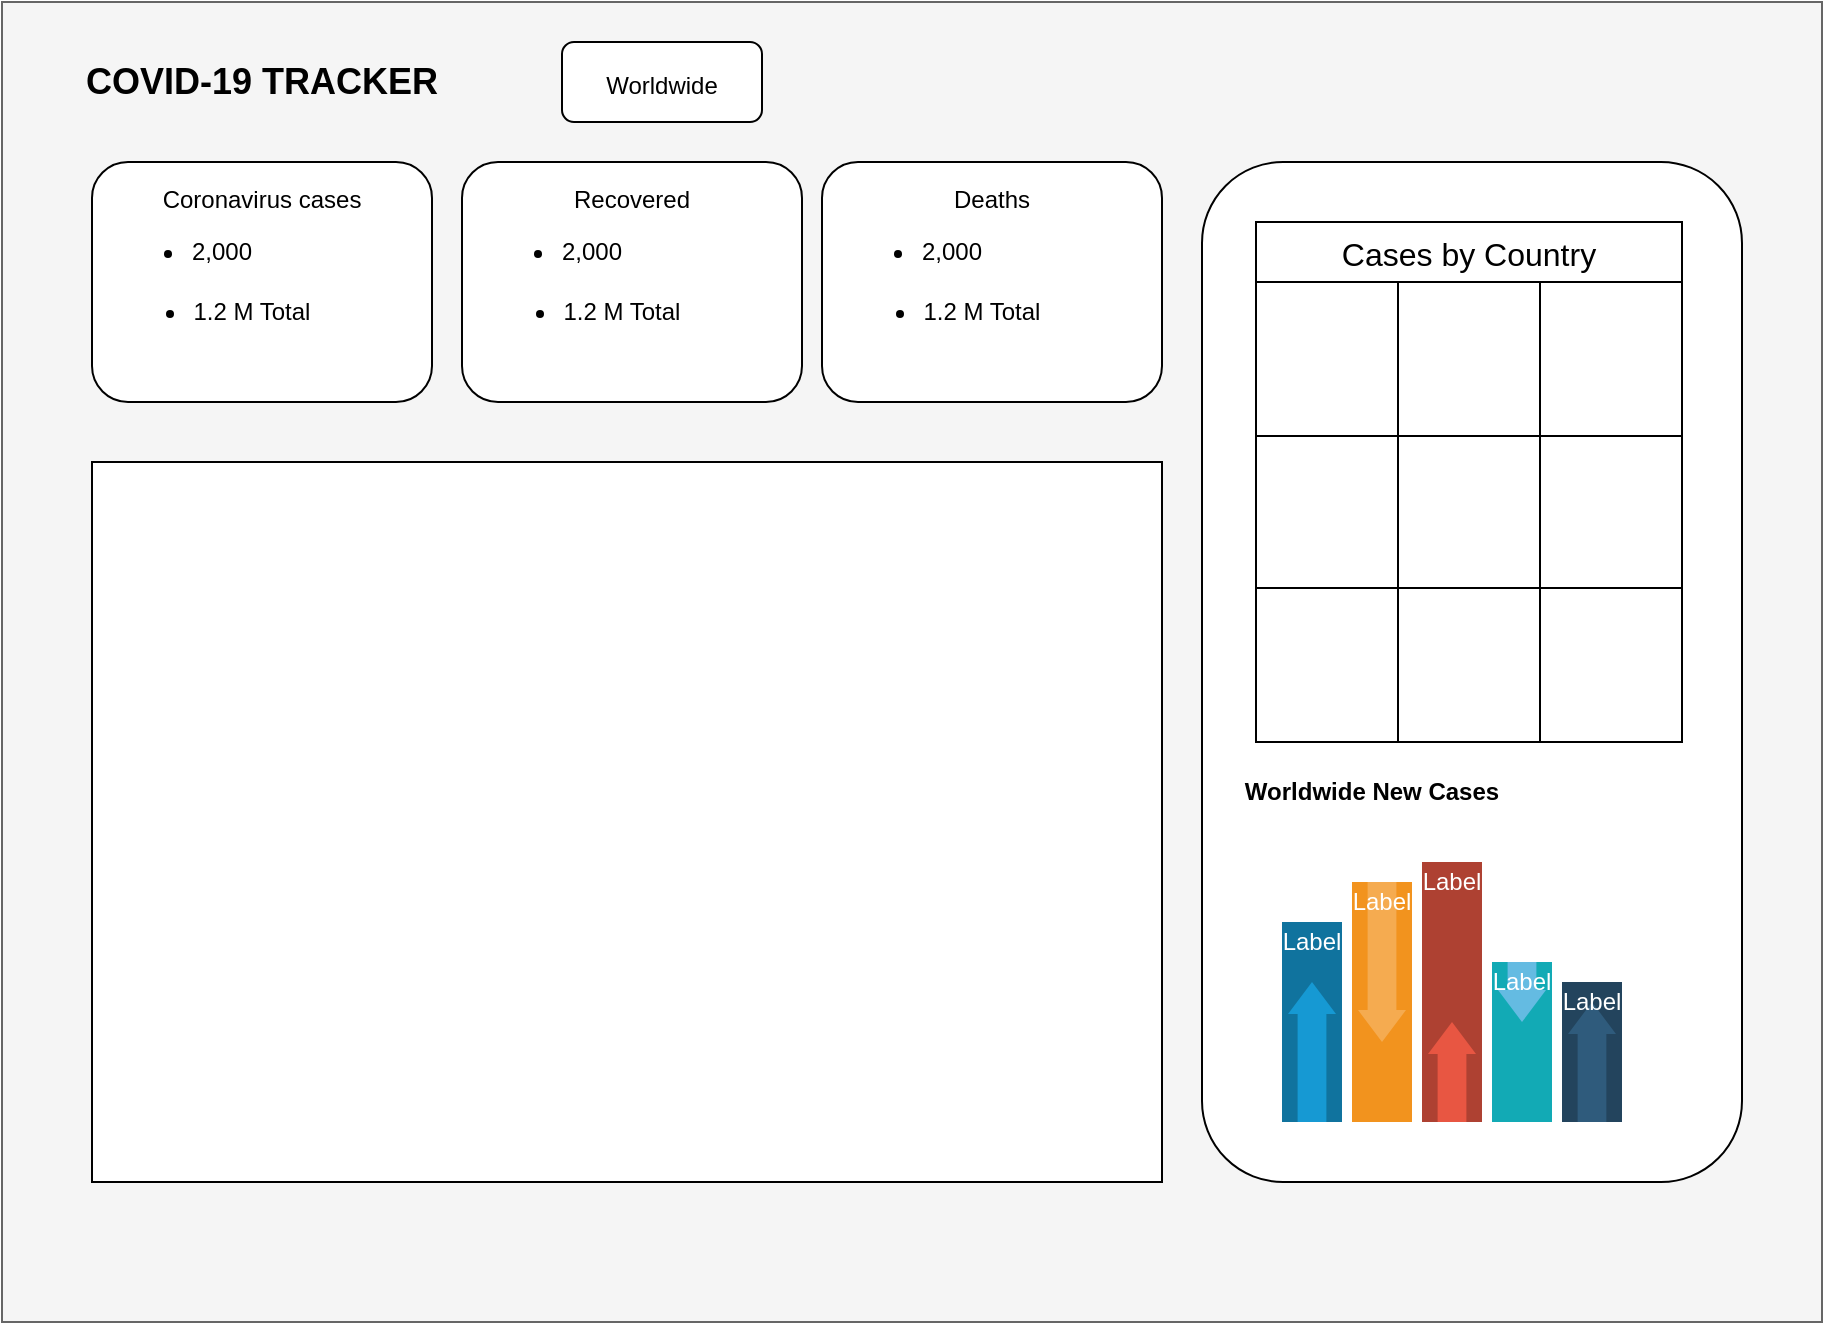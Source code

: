 <mxfile version="20.8.10" type="device"><diagram name="Page-1" id="E6TVi1MpTUYWcnjZKbfw"><mxGraphModel dx="1434" dy="793" grid="1" gridSize="10" guides="1" tooltips="1" connect="1" arrows="1" fold="1" page="1" pageScale="1" pageWidth="850" pageHeight="1100" math="0" shadow="0"><root><mxCell id="0"/><mxCell id="1" parent="0"/><mxCell id="TpsXFYVijbuShpe-Piix-1" value="" style="rounded=0;whiteSpace=wrap;html=1;fillColor=#f5f5f5;fontColor=#333333;strokeColor=#666666;" vertex="1" parent="1"><mxGeometry x="110" y="90" width="910" height="660" as="geometry"/></mxCell><mxCell id="TpsXFYVijbuShpe-Piix-2" value="&lt;font style=&quot;font-size: 18px;&quot;&gt;&lt;b&gt;COVID-19 TRACKER&lt;/b&gt;&lt;/font&gt;" style="rounded=1;whiteSpace=wrap;html=1;fillColor=none;strokeColor=none;" vertex="1" parent="1"><mxGeometry x="120" y="110" width="240" height="40" as="geometry"/></mxCell><mxCell id="TpsXFYVijbuShpe-Piix-3" value="&lt;font style=&quot;font-size: 12px;&quot;&gt;Worldwide&lt;/font&gt;" style="rounded=1;whiteSpace=wrap;html=1;fontSize=18;" vertex="1" parent="1"><mxGeometry x="390" y="110" width="100" height="40" as="geometry"/></mxCell><mxCell id="TpsXFYVijbuShpe-Piix-4" value="&lt;div&gt;&lt;font style=&quot;font-size: 12px;&quot;&gt;Coronavirus cases&lt;/font&gt;&lt;/div&gt;&lt;div&gt;&lt;font style=&quot;font-size: 12px;&quot;&gt;&lt;br&gt;&lt;/font&gt;&lt;/div&gt;&lt;div&gt;&lt;font style=&quot;font-size: 12px;&quot;&gt;&lt;br&gt;&lt;/font&gt;&lt;/div&gt;&lt;div&gt;&lt;font style=&quot;font-size: 12px;&quot;&gt;&lt;br&gt;&lt;/font&gt;&lt;/div&gt;&lt;div&gt;&lt;font style=&quot;font-size: 12px;&quot;&gt;&lt;br&gt;&lt;/font&gt;&lt;/div&gt;" style="rounded=1;whiteSpace=wrap;html=1;fontSize=18;" vertex="1" parent="1"><mxGeometry x="155" y="170" width="170" height="120" as="geometry"/></mxCell><mxCell id="TpsXFYVijbuShpe-Piix-5" value="&lt;ul&gt;&lt;li&gt;2,000&lt;/li&gt;&lt;/ul&gt;" style="text;html=1;strokeColor=none;fillColor=none;align=center;verticalAlign=middle;whiteSpace=wrap;rounded=0;fontSize=12;" vertex="1" parent="1"><mxGeometry x="170" y="200" width="60" height="30" as="geometry"/></mxCell><mxCell id="TpsXFYVijbuShpe-Piix-6" value="&lt;ul&gt;&lt;li&gt;1.2 M Total&lt;br&gt;&lt;/li&gt;&lt;/ul&gt;" style="text;html=1;strokeColor=none;fillColor=none;align=center;verticalAlign=middle;whiteSpace=wrap;rounded=0;fontSize=12;" vertex="1" parent="1"><mxGeometry x="160" y="230" width="110" height="30" as="geometry"/></mxCell><mxCell id="TpsXFYVijbuShpe-Piix-7" value="&lt;div&gt;&lt;font style=&quot;font-size: 12px;&quot;&gt;Recovered &lt;/font&gt;&lt;/div&gt;&lt;div&gt;&lt;font style=&quot;font-size: 12px;&quot;&gt;&lt;br&gt;&lt;/font&gt;&lt;/div&gt;&lt;div&gt;&lt;font style=&quot;font-size: 12px;&quot;&gt;&lt;br&gt;&lt;/font&gt;&lt;/div&gt;&lt;div&gt;&lt;font style=&quot;font-size: 12px;&quot;&gt;&lt;br&gt;&lt;/font&gt;&lt;/div&gt;&lt;div&gt;&lt;font style=&quot;font-size: 12px;&quot;&gt;&lt;br&gt;&lt;/font&gt;&lt;/div&gt;" style="rounded=1;whiteSpace=wrap;html=1;fontSize=18;" vertex="1" parent="1"><mxGeometry x="340" y="170" width="170" height="120" as="geometry"/></mxCell><mxCell id="TpsXFYVijbuShpe-Piix-8" value="&lt;ul&gt;&lt;li&gt;2,000&lt;/li&gt;&lt;/ul&gt;" style="text;html=1;strokeColor=none;fillColor=none;align=center;verticalAlign=middle;whiteSpace=wrap;rounded=0;fontSize=12;" vertex="1" parent="1"><mxGeometry x="355" y="200" width="60" height="30" as="geometry"/></mxCell><mxCell id="TpsXFYVijbuShpe-Piix-9" value="&lt;ul&gt;&lt;li&gt;1.2 M Total&lt;br&gt;&lt;/li&gt;&lt;/ul&gt;" style="text;html=1;strokeColor=none;fillColor=none;align=center;verticalAlign=middle;whiteSpace=wrap;rounded=0;fontSize=12;" vertex="1" parent="1"><mxGeometry x="345" y="230" width="110" height="30" as="geometry"/></mxCell><mxCell id="TpsXFYVijbuShpe-Piix-10" value="&lt;div&gt;&lt;font style=&quot;font-size: 12px;&quot;&gt;Deaths&lt;/font&gt;&lt;/div&gt;&lt;div&gt;&lt;font style=&quot;font-size: 12px;&quot;&gt;&lt;br&gt;&lt;/font&gt;&lt;/div&gt;&lt;div&gt;&lt;font style=&quot;font-size: 12px;&quot;&gt;&lt;br&gt;&lt;/font&gt;&lt;/div&gt;&lt;div&gt;&lt;font style=&quot;font-size: 12px;&quot;&gt;&lt;br&gt;&lt;/font&gt;&lt;/div&gt;&lt;div&gt;&lt;font style=&quot;font-size: 12px;&quot;&gt;&lt;br&gt;&lt;/font&gt;&lt;/div&gt;" style="rounded=1;whiteSpace=wrap;html=1;fontSize=18;" vertex="1" parent="1"><mxGeometry x="520" y="170" width="170" height="120" as="geometry"/></mxCell><mxCell id="TpsXFYVijbuShpe-Piix-11" value="&lt;ul&gt;&lt;li&gt;2,000&lt;/li&gt;&lt;/ul&gt;" style="text;html=1;strokeColor=none;fillColor=none;align=center;verticalAlign=middle;whiteSpace=wrap;rounded=0;fontSize=12;" vertex="1" parent="1"><mxGeometry x="535" y="200" width="60" height="30" as="geometry"/></mxCell><mxCell id="TpsXFYVijbuShpe-Piix-12" value="&lt;ul&gt;&lt;li&gt;1.2 M Total&lt;br&gt;&lt;/li&gt;&lt;/ul&gt;" style="text;html=1;strokeColor=none;fillColor=none;align=center;verticalAlign=middle;whiteSpace=wrap;rounded=0;fontSize=12;" vertex="1" parent="1"><mxGeometry x="525" y="230" width="110" height="30" as="geometry"/></mxCell><mxCell id="TpsXFYVijbuShpe-Piix-14" value="" style="rounded=0;whiteSpace=wrap;html=1;fontSize=12;" vertex="1" parent="1"><mxGeometry x="155" y="320" width="535" height="360" as="geometry"/></mxCell><mxCell id="TpsXFYVijbuShpe-Piix-15" value="" style="shape=image;html=1;verticalAlign=top;verticalLabelPosition=bottom;labelBackgroundColor=#ffffff;imageAspect=0;aspect=fixed;image=https://cdn1.iconfinder.com/data/icons/icons-for-a-site-1/64/advantage_nearby-128.png;strokeColor=default;fontSize=12;fillColor=none;" vertex="1" parent="1"><mxGeometry x="331.5" y="391.5" width="217" height="217" as="geometry"/></mxCell><mxCell id="TpsXFYVijbuShpe-Piix-16" value="" style="rounded=1;whiteSpace=wrap;html=1;fontSize=12;" vertex="1" parent="1"><mxGeometry x="710" y="170" width="270" height="510" as="geometry"/></mxCell><mxCell id="TpsXFYVijbuShpe-Piix-18" value="Worldwide New Cases" style="text;html=1;strokeColor=none;fillColor=none;align=center;verticalAlign=middle;whiteSpace=wrap;rounded=0;fontSize=12;fontStyle=1" vertex="1" parent="1"><mxGeometry x="730" y="470" width="130" height="30" as="geometry"/></mxCell><mxCell id="TpsXFYVijbuShpe-Piix-19" value="" style="fillColor=#10739E;strokeColor=none;fontSize=12;" vertex="1" parent="1"><mxGeometry x="750" y="550" width="30" height="100" as="geometry"/></mxCell><mxCell id="TpsXFYVijbuShpe-Piix-20" value="" style="shape=mxgraph.arrows2.arrow;dy=0.4;dx=16;notch=0;direction=north;fillColor=#1699D3;strokeColor=none;fontSize=12;" vertex="1" parent="TpsXFYVijbuShpe-Piix-19"><mxGeometry x="3" y="30" width="24" height="70" as="geometry"/></mxCell><mxCell id="TpsXFYVijbuShpe-Piix-21" value="Label" style="text;html=1;align=center;verticalAlign=middle;whiteSpace=wrap;fontColor=#FFFFFF;fontSize=12;strokeColor=none;fillColor=none;" vertex="1" parent="TpsXFYVijbuShpe-Piix-19"><mxGeometry width="30" height="20" as="geometry"/></mxCell><mxCell id="TpsXFYVijbuShpe-Piix-22" value="" style="fillColor=#F2931E;strokeColor=none;fontSize=12;" vertex="1" parent="1"><mxGeometry x="785" y="530" width="30" height="120" as="geometry"/></mxCell><mxCell id="TpsXFYVijbuShpe-Piix-23" value="" style="shape=mxgraph.arrows2.arrow;dy=0.4;dx=16;notch=0;direction=south;fillColor=#F5AB50;strokeColor=none;fontSize=12;" vertex="1" parent="TpsXFYVijbuShpe-Piix-22"><mxGeometry x="3" width="24" height="80" as="geometry"/></mxCell><mxCell id="TpsXFYVijbuShpe-Piix-24" value="Label" style="text;html=1;align=center;verticalAlign=middle;whiteSpace=wrap;fontColor=#FFFFFF;fontSize=12;strokeColor=none;fillColor=none;" vertex="1" parent="TpsXFYVijbuShpe-Piix-22"><mxGeometry width="30" height="20" as="geometry"/></mxCell><mxCell id="TpsXFYVijbuShpe-Piix-25" value="" style="fillColor=#AE4132;strokeColor=none;fontSize=12;" vertex="1" parent="1"><mxGeometry x="820" y="520" width="30" height="130" as="geometry"/></mxCell><mxCell id="TpsXFYVijbuShpe-Piix-26" value="" style="shape=mxgraph.arrows2.arrow;dy=0.4;dx=16;notch=0;direction=north;fillColor=#E85642;strokeColor=none;fontSize=12;" vertex="1" parent="TpsXFYVijbuShpe-Piix-25"><mxGeometry x="3" y="80" width="24" height="50" as="geometry"/></mxCell><mxCell id="TpsXFYVijbuShpe-Piix-27" value="Label" style="text;html=1;align=center;verticalAlign=middle;whiteSpace=wrap;fontColor=#FFFFFF;fontSize=12;strokeColor=none;fillColor=none;" vertex="1" parent="TpsXFYVijbuShpe-Piix-25"><mxGeometry width="30" height="20" as="geometry"/></mxCell><mxCell id="TpsXFYVijbuShpe-Piix-28" value="" style="fillColor=#12AAB5;strokeColor=none;fontSize=12;" vertex="1" parent="1"><mxGeometry x="855" y="570" width="30" height="80" as="geometry"/></mxCell><mxCell id="TpsXFYVijbuShpe-Piix-29" value="" style="shape=mxgraph.arrows2.arrow;dy=0.4;dx=16;notch=0;direction=south;fillColor=#64BBE2;strokeColor=none;fontSize=12;" vertex="1" parent="TpsXFYVijbuShpe-Piix-28"><mxGeometry x="3" width="24" height="30" as="geometry"/></mxCell><mxCell id="TpsXFYVijbuShpe-Piix-30" value="Label" style="text;html=1;align=center;verticalAlign=middle;whiteSpace=wrap;fontColor=#FFFFFF;fontSize=12;strokeColor=none;fillColor=none;" vertex="1" parent="TpsXFYVijbuShpe-Piix-28"><mxGeometry width="30" height="20" as="geometry"/></mxCell><mxCell id="TpsXFYVijbuShpe-Piix-31" value="" style="fillColor=#23445D;strokeColor=none;fontSize=12;" vertex="1" parent="1"><mxGeometry x="890" y="580" width="30" height="70" as="geometry"/></mxCell><mxCell id="TpsXFYVijbuShpe-Piix-32" value="" style="shape=mxgraph.arrows2.arrow;dy=0.4;dx=16;notch=0;direction=north;fillColor=#2F5B7C;strokeColor=none;fontSize=12;" vertex="1" parent="TpsXFYVijbuShpe-Piix-31"><mxGeometry x="3" y="10" width="24" height="60" as="geometry"/></mxCell><mxCell id="TpsXFYVijbuShpe-Piix-33" value="Label" style="text;html=1;align=center;verticalAlign=middle;whiteSpace=wrap;fontColor=#FFFFFF;fontSize=12;strokeColor=none;fillColor=none;" vertex="1" parent="TpsXFYVijbuShpe-Piix-31"><mxGeometry width="30" height="20" as="geometry"/></mxCell><mxCell id="TpsXFYVijbuShpe-Piix-34" value="Cases by Country" style="shape=table;startSize=30;container=1;collapsible=0;childLayout=tableLayout;strokeColor=default;fontSize=16;fillColor=none;" vertex="1" parent="1"><mxGeometry x="737" y="200" width="213" height="260" as="geometry"/></mxCell><mxCell id="TpsXFYVijbuShpe-Piix-35" value="" style="shape=tableRow;horizontal=0;startSize=0;swimlaneHead=0;swimlaneBody=0;strokeColor=inherit;top=0;left=0;bottom=0;right=0;collapsible=0;dropTarget=0;fillColor=none;points=[[0,0.5],[1,0.5]];portConstraint=eastwest;fontSize=16;" vertex="1" parent="TpsXFYVijbuShpe-Piix-34"><mxGeometry y="30" width="213" height="77" as="geometry"/></mxCell><mxCell id="TpsXFYVijbuShpe-Piix-36" value="" style="shape=partialRectangle;html=1;whiteSpace=wrap;connectable=0;strokeColor=inherit;overflow=hidden;fillColor=none;top=0;left=0;bottom=0;right=0;pointerEvents=1;fontSize=16;" vertex="1" parent="TpsXFYVijbuShpe-Piix-35"><mxGeometry width="71" height="77" as="geometry"><mxRectangle width="71" height="77" as="alternateBounds"/></mxGeometry></mxCell><mxCell id="TpsXFYVijbuShpe-Piix-37" value="" style="shape=partialRectangle;html=1;whiteSpace=wrap;connectable=0;strokeColor=inherit;overflow=hidden;fillColor=none;top=0;left=0;bottom=0;right=0;pointerEvents=1;fontSize=16;" vertex="1" parent="TpsXFYVijbuShpe-Piix-35"><mxGeometry x="71" width="71" height="77" as="geometry"><mxRectangle width="71" height="77" as="alternateBounds"/></mxGeometry></mxCell><mxCell id="TpsXFYVijbuShpe-Piix-38" value="" style="shape=partialRectangle;html=1;whiteSpace=wrap;connectable=0;strokeColor=inherit;overflow=hidden;fillColor=none;top=0;left=0;bottom=0;right=0;pointerEvents=1;fontSize=16;" vertex="1" parent="TpsXFYVijbuShpe-Piix-35"><mxGeometry x="142" width="71" height="77" as="geometry"><mxRectangle width="71" height="77" as="alternateBounds"/></mxGeometry></mxCell><mxCell id="TpsXFYVijbuShpe-Piix-39" value="" style="shape=tableRow;horizontal=0;startSize=0;swimlaneHead=0;swimlaneBody=0;strokeColor=inherit;top=0;left=0;bottom=0;right=0;collapsible=0;dropTarget=0;fillColor=none;points=[[0,0.5],[1,0.5]];portConstraint=eastwest;fontSize=16;" vertex="1" parent="TpsXFYVijbuShpe-Piix-34"><mxGeometry y="107" width="213" height="76" as="geometry"/></mxCell><mxCell id="TpsXFYVijbuShpe-Piix-40" value="" style="shape=partialRectangle;html=1;whiteSpace=wrap;connectable=0;strokeColor=inherit;overflow=hidden;fillColor=none;top=0;left=0;bottom=0;right=0;pointerEvents=1;fontSize=16;" vertex="1" parent="TpsXFYVijbuShpe-Piix-39"><mxGeometry width="71" height="76" as="geometry"><mxRectangle width="71" height="76" as="alternateBounds"/></mxGeometry></mxCell><mxCell id="TpsXFYVijbuShpe-Piix-41" value="" style="shape=partialRectangle;html=1;whiteSpace=wrap;connectable=0;strokeColor=inherit;overflow=hidden;fillColor=none;top=0;left=0;bottom=0;right=0;pointerEvents=1;fontSize=16;" vertex="1" parent="TpsXFYVijbuShpe-Piix-39"><mxGeometry x="71" width="71" height="76" as="geometry"><mxRectangle width="71" height="76" as="alternateBounds"/></mxGeometry></mxCell><mxCell id="TpsXFYVijbuShpe-Piix-42" value="" style="shape=partialRectangle;html=1;whiteSpace=wrap;connectable=0;strokeColor=inherit;overflow=hidden;fillColor=none;top=0;left=0;bottom=0;right=0;pointerEvents=1;fontSize=16;" vertex="1" parent="TpsXFYVijbuShpe-Piix-39"><mxGeometry x="142" width="71" height="76" as="geometry"><mxRectangle width="71" height="76" as="alternateBounds"/></mxGeometry></mxCell><mxCell id="TpsXFYVijbuShpe-Piix-43" value="" style="shape=tableRow;horizontal=0;startSize=0;swimlaneHead=0;swimlaneBody=0;strokeColor=inherit;top=0;left=0;bottom=0;right=0;collapsible=0;dropTarget=0;fillColor=none;points=[[0,0.5],[1,0.5]];portConstraint=eastwest;fontSize=16;" vertex="1" parent="TpsXFYVijbuShpe-Piix-34"><mxGeometry y="183" width="213" height="77" as="geometry"/></mxCell><mxCell id="TpsXFYVijbuShpe-Piix-44" value="" style="shape=partialRectangle;html=1;whiteSpace=wrap;connectable=0;strokeColor=inherit;overflow=hidden;fillColor=none;top=0;left=0;bottom=0;right=0;pointerEvents=1;fontSize=16;" vertex="1" parent="TpsXFYVijbuShpe-Piix-43"><mxGeometry width="71" height="77" as="geometry"><mxRectangle width="71" height="77" as="alternateBounds"/></mxGeometry></mxCell><mxCell id="TpsXFYVijbuShpe-Piix-45" value="" style="shape=partialRectangle;html=1;whiteSpace=wrap;connectable=0;strokeColor=inherit;overflow=hidden;fillColor=none;top=0;left=0;bottom=0;right=0;pointerEvents=1;fontSize=16;" vertex="1" parent="TpsXFYVijbuShpe-Piix-43"><mxGeometry x="71" width="71" height="77" as="geometry"><mxRectangle width="71" height="77" as="alternateBounds"/></mxGeometry></mxCell><mxCell id="TpsXFYVijbuShpe-Piix-46" value="" style="shape=partialRectangle;html=1;whiteSpace=wrap;connectable=0;strokeColor=inherit;overflow=hidden;fillColor=none;top=0;left=0;bottom=0;right=0;pointerEvents=1;fontSize=16;" vertex="1" parent="TpsXFYVijbuShpe-Piix-43"><mxGeometry x="142" width="71" height="77" as="geometry"><mxRectangle width="71" height="77" as="alternateBounds"/></mxGeometry></mxCell></root></mxGraphModel></diagram></mxfile>